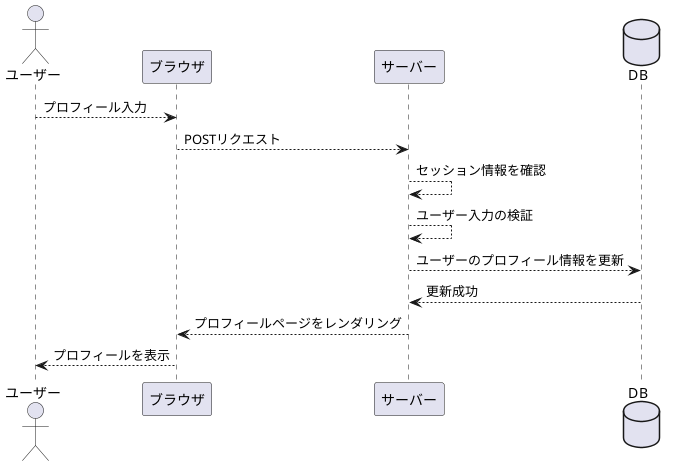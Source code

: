 @startuml profile

actor ユーザー as u
participant ブラウザ as b
participant サーバー as s
database DB as d

u --> b: プロフィール入力
b --> s: POSTリクエスト
s --> s: セッション情報を確認
s --> s: ユーザー入力の検証
s --> d: ユーザーのプロフィール情報を更新
d --> s: 更新成功
s --> b: プロフィールページをレンダリング
b --> u: プロフィールを表示


@enduml